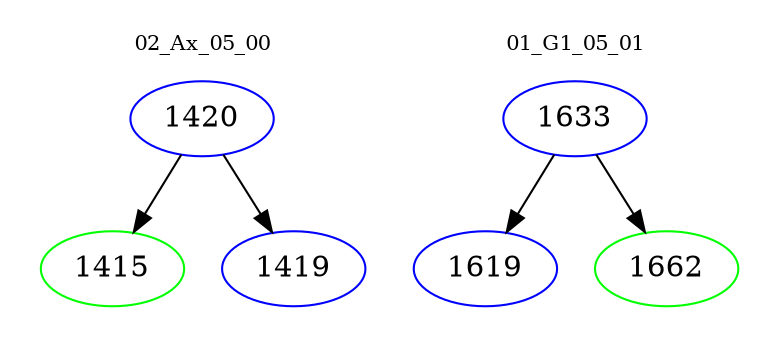 digraph{
subgraph cluster_0 {
color = white
label = "02_Ax_05_00";
fontsize=10;
T0_1420 [label="1420", color="blue"]
T0_1420 -> T0_1415 [color="black"]
T0_1415 [label="1415", color="green"]
T0_1420 -> T0_1419 [color="black"]
T0_1419 [label="1419", color="blue"]
}
subgraph cluster_1 {
color = white
label = "01_G1_05_01";
fontsize=10;
T1_1633 [label="1633", color="blue"]
T1_1633 -> T1_1619 [color="black"]
T1_1619 [label="1619", color="blue"]
T1_1633 -> T1_1662 [color="black"]
T1_1662 [label="1662", color="green"]
}
}
